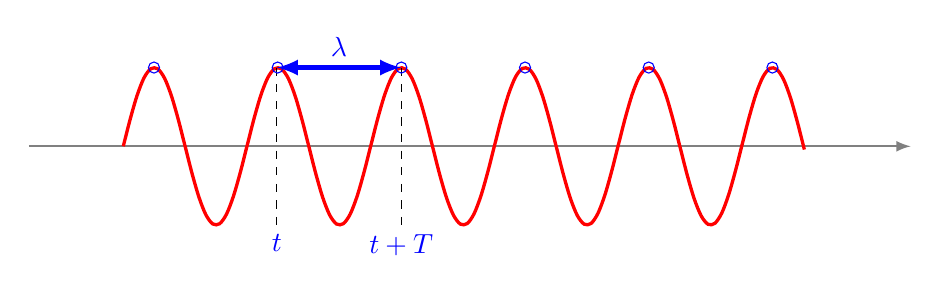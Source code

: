 \begin{tikzpicture}[scale=1]


  \draw[->,>=latex,thick,gray] (-1.2,0) -- (10,0);
%  \draw[->,>=latex,thick,gray] (0,-1.5) -- (0,2);

 \draw[very thick, color=red,domain=0:8.65, smooth,samples=100] plot (\x,{sin(4*\x r)});

    \draw[<->,>=latex,ultra thick, blue] (1.95,1)--(3.53,1) node[midway, above] {$\lambda$};

  \draw[dashed] (1.95,1)--(1.95,-1) node[blue, below] {$t$};
  \draw[dashed] (3.53,1)--(3.53,-1) node[blue, below] {$t+T$};

% Les arcs
\foreach \k in {0,...,5} {
  \draw[blue] ({\k*pi/2+0.39},1) circle (2pt);
}
\end{tikzpicture}
